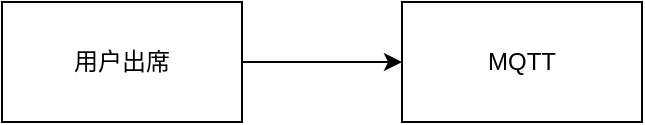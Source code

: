 <mxfile version="17.4.3" type="github">
  <diagram id="eXScVpthyZyfKVCIZZF4" name="Page-1">
    <mxGraphModel dx="946" dy="504" grid="1" gridSize="10" guides="1" tooltips="1" connect="1" arrows="1" fold="1" page="1" pageScale="1" pageWidth="827" pageHeight="1169" math="0" shadow="0">
      <root>
        <mxCell id="0" />
        <mxCell id="1" parent="0" />
        <mxCell id="PEZy-_aRpEbtXFo8OP47-3" value="" style="edgeStyle=orthogonalEdgeStyle;rounded=0;orthogonalLoop=1;jettySize=auto;html=1;" edge="1" parent="1" source="PEZy-_aRpEbtXFo8OP47-1" target="PEZy-_aRpEbtXFo8OP47-2">
          <mxGeometry relative="1" as="geometry" />
        </mxCell>
        <mxCell id="PEZy-_aRpEbtXFo8OP47-1" value="用户出席" style="whiteSpace=wrap;html=1;" vertex="1" parent="1">
          <mxGeometry x="70" y="250" width="120" height="60" as="geometry" />
        </mxCell>
        <mxCell id="PEZy-_aRpEbtXFo8OP47-2" value="MQTT" style="whiteSpace=wrap;html=1;" vertex="1" parent="1">
          <mxGeometry x="270" y="250" width="120" height="60" as="geometry" />
        </mxCell>
      </root>
    </mxGraphModel>
  </diagram>
</mxfile>
